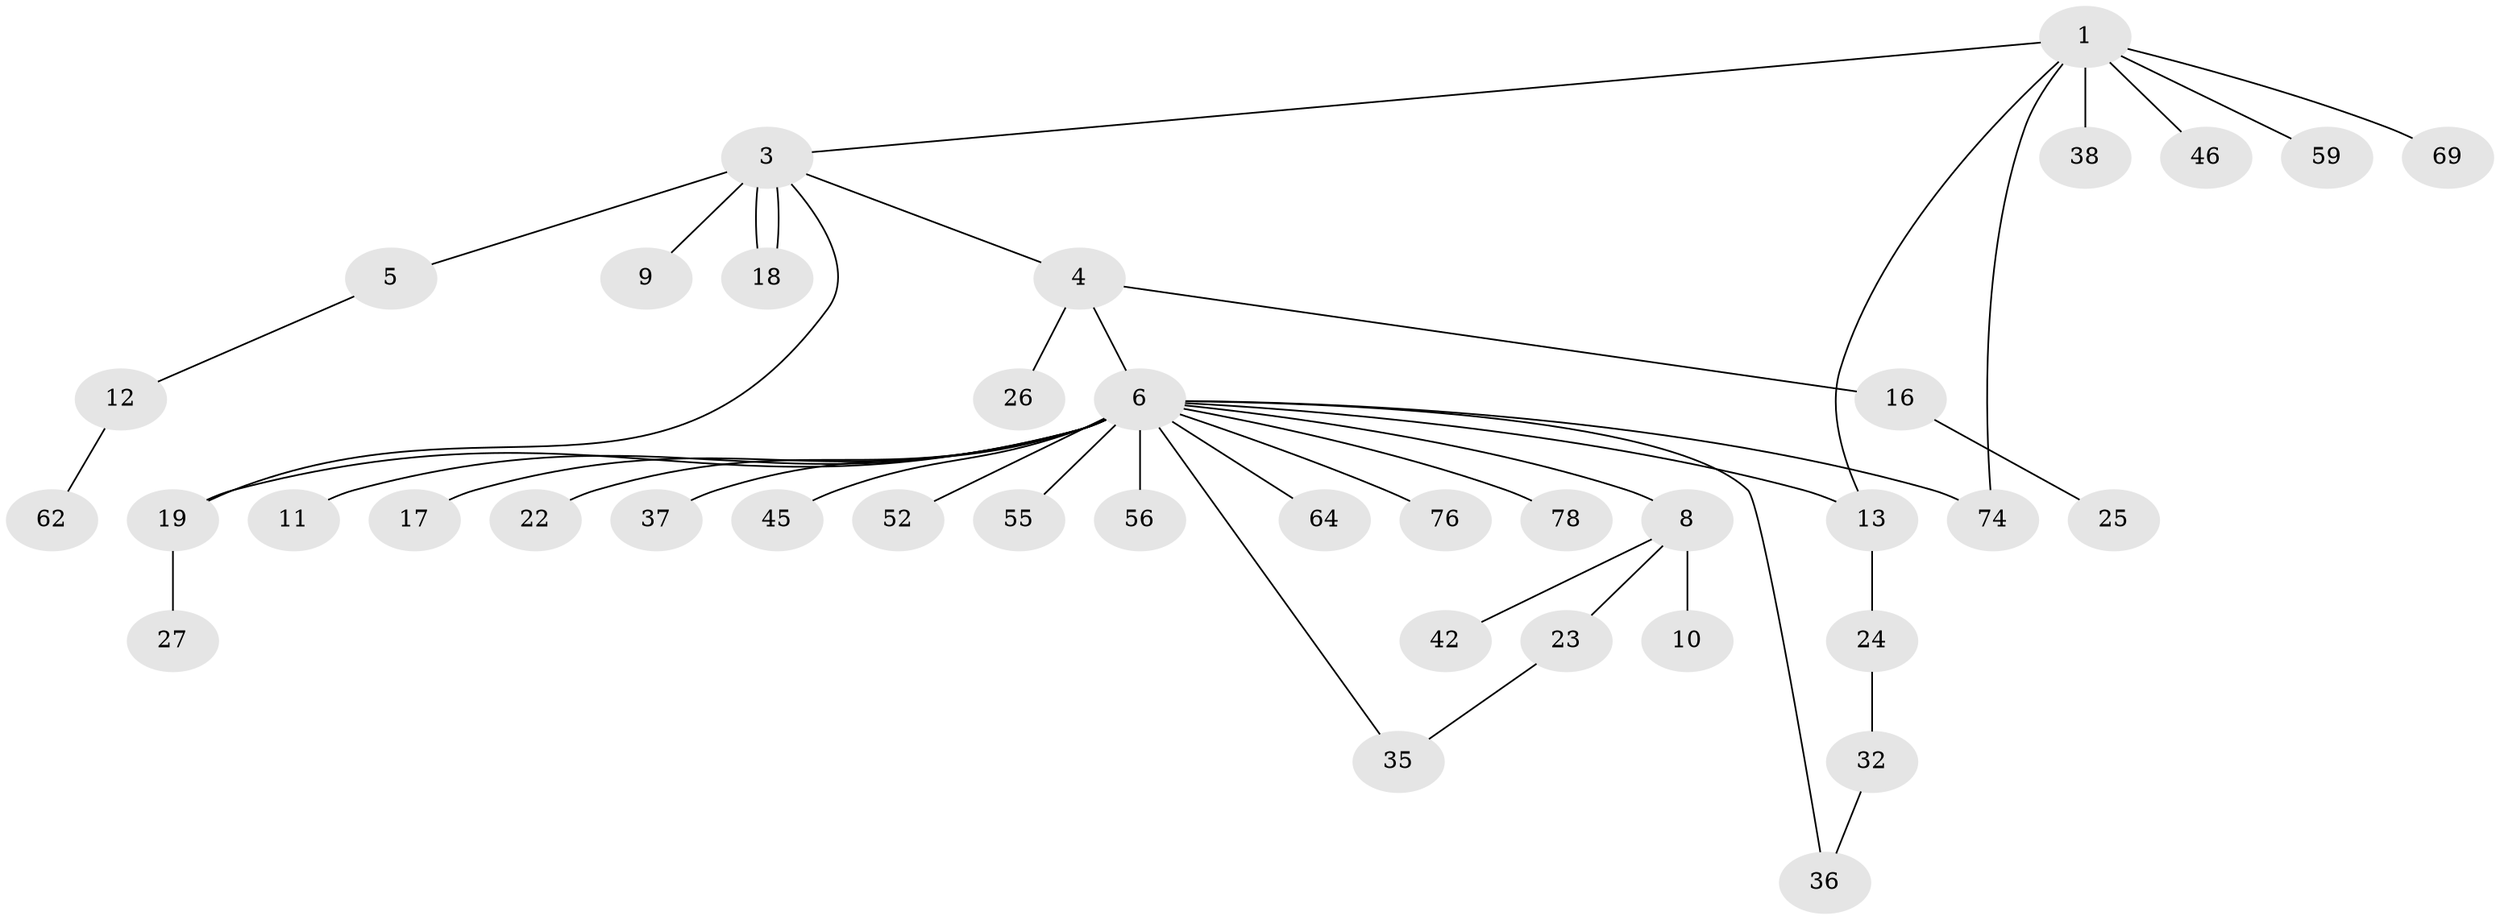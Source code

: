 // original degree distribution, {6: 0.01282051282051282, 8: 0.01282051282051282, 15: 0.01282051282051282, 4: 0.038461538461538464, 2: 0.20512820512820512, 18: 0.01282051282051282, 5: 0.01282051282051282, 1: 0.6025641025641025, 3: 0.07692307692307693, 7: 0.01282051282051282}
// Generated by graph-tools (version 1.1) at 2025/14/03/09/25 04:14:31]
// undirected, 39 vertices, 44 edges
graph export_dot {
graph [start="1"]
  node [color=gray90,style=filled];
  1 [super="+2+21+40+47+68+14"];
  3 [super="+28+20+34+31+58+53+66+15"];
  4;
  5;
  6 [super="+7"];
  8 [super="+71"];
  9;
  10;
  11;
  12;
  13;
  16;
  17;
  18;
  19 [super="+41+61+54+49+48"];
  22 [super="+33"];
  23 [super="+30"];
  24 [super="+39+44"];
  25 [super="+72"];
  26 [super="+75+43+29"];
  27;
  32;
  35 [super="+57"];
  36 [super="+70+50"];
  37;
  38 [super="+63"];
  42;
  45;
  46;
  52;
  55 [super="+65"];
  56;
  59;
  62;
  64;
  69;
  74;
  76;
  78;
  1 -- 3;
  1 -- 69;
  1 -- 38 [weight=2];
  1 -- 74;
  1 -- 13;
  1 -- 46;
  1 -- 59;
  3 -- 4;
  3 -- 5;
  3 -- 9;
  3 -- 18;
  3 -- 18;
  3 -- 19;
  4 -- 6;
  4 -- 16;
  4 -- 26;
  5 -- 12;
  6 -- 8;
  6 -- 11;
  6 -- 13;
  6 -- 17;
  6 -- 19;
  6 -- 22;
  6 -- 35;
  6 -- 37;
  6 -- 45;
  6 -- 52;
  6 -- 55;
  6 -- 56;
  6 -- 64;
  6 -- 74;
  6 -- 76;
  6 -- 36;
  6 -- 78;
  8 -- 10;
  8 -- 23;
  8 -- 42;
  12 -- 62;
  13 -- 24;
  16 -- 25;
  19 -- 27;
  23 -- 35;
  24 -- 32;
  32 -- 36;
}
